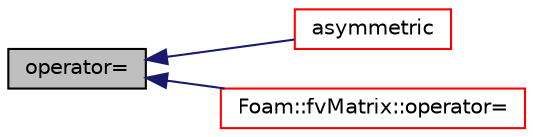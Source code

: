 digraph "operator="
{
  bgcolor="transparent";
  edge [fontname="Helvetica",fontsize="10",labelfontname="Helvetica",labelfontsize="10"];
  node [fontname="Helvetica",fontsize="10",shape=record];
  rankdir="LR";
  Node1634 [label="operator=",height=0.2,width=0.4,color="black", fillcolor="grey75", style="filled", fontcolor="black"];
  Node1634 -> Node1635 [dir="back",color="midnightblue",fontsize="10",style="solid",fontname="Helvetica"];
  Node1635 [label="asymmetric",height=0.2,width=0.4,color="red",URL="$a27929.html#aff45003a4c4226b1f6f4e5e24d382e03"];
  Node1634 -> Node1669 [dir="back",color="midnightblue",fontsize="10",style="solid",fontname="Helvetica"];
  Node1669 [label="Foam::fvMatrix::operator=",height=0.2,width=0.4,color="red",URL="$a23173.html#ae6ca9ff0212e4adaa25f414039f9ac24"];
}
